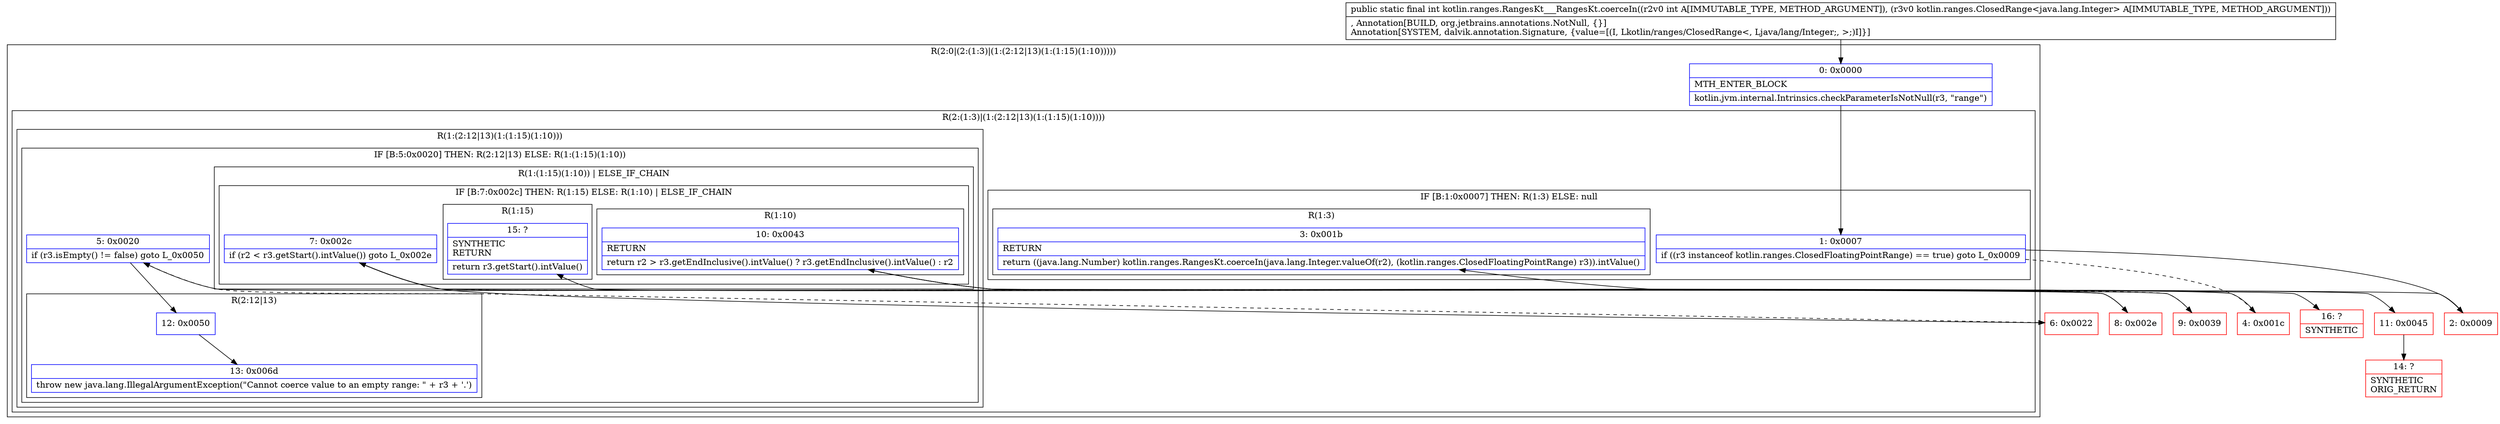 digraph "CFG forkotlin.ranges.RangesKt___RangesKt.coerceIn(ILkotlin\/ranges\/ClosedRange;)I" {
subgraph cluster_Region_1128951590 {
label = "R(2:0|(2:(1:3)|(1:(2:12|13)(1:(1:15)(1:10)))))";
node [shape=record,color=blue];
Node_0 [shape=record,label="{0\:\ 0x0000|MTH_ENTER_BLOCK\l|kotlin.jvm.internal.Intrinsics.checkParameterIsNotNull(r3, \"range\")\l}"];
subgraph cluster_Region_2050769211 {
label = "R(2:(1:3)|(1:(2:12|13)(1:(1:15)(1:10))))";
node [shape=record,color=blue];
subgraph cluster_IfRegion_1383411343 {
label = "IF [B:1:0x0007] THEN: R(1:3) ELSE: null";
node [shape=record,color=blue];
Node_1 [shape=record,label="{1\:\ 0x0007|if ((r3 instanceof kotlin.ranges.ClosedFloatingPointRange) == true) goto L_0x0009\l}"];
subgraph cluster_Region_1688779989 {
label = "R(1:3)";
node [shape=record,color=blue];
Node_3 [shape=record,label="{3\:\ 0x001b|RETURN\l|return ((java.lang.Number) kotlin.ranges.RangesKt.coerceIn(java.lang.Integer.valueOf(r2), (kotlin.ranges.ClosedFloatingPointRange) r3)).intValue()\l}"];
}
}
subgraph cluster_Region_1955318841 {
label = "R(1:(2:12|13)(1:(1:15)(1:10)))";
node [shape=record,color=blue];
subgraph cluster_IfRegion_1822850570 {
label = "IF [B:5:0x0020] THEN: R(2:12|13) ELSE: R(1:(1:15)(1:10))";
node [shape=record,color=blue];
Node_5 [shape=record,label="{5\:\ 0x0020|if (r3.isEmpty() != false) goto L_0x0050\l}"];
subgraph cluster_Region_391918663 {
label = "R(2:12|13)";
node [shape=record,color=blue];
Node_12 [shape=record,label="{12\:\ 0x0050}"];
Node_13 [shape=record,label="{13\:\ 0x006d|throw new java.lang.IllegalArgumentException(\"Cannot coerce value to an empty range: \" + r3 + '.')\l}"];
}
subgraph cluster_Region_917728365 {
label = "R(1:(1:15)(1:10)) | ELSE_IF_CHAIN\l";
node [shape=record,color=blue];
subgraph cluster_IfRegion_485725318 {
label = "IF [B:7:0x002c] THEN: R(1:15) ELSE: R(1:10) | ELSE_IF_CHAIN\l";
node [shape=record,color=blue];
Node_7 [shape=record,label="{7\:\ 0x002c|if (r2 \< r3.getStart().intValue()) goto L_0x002e\l}"];
subgraph cluster_Region_1132130108 {
label = "R(1:15)";
node [shape=record,color=blue];
Node_15 [shape=record,label="{15\:\ ?|SYNTHETIC\lRETURN\l|return r3.getStart().intValue()\l}"];
}
subgraph cluster_Region_896664856 {
label = "R(1:10)";
node [shape=record,color=blue];
Node_10 [shape=record,label="{10\:\ 0x0043|RETURN\l|return r2 \> r3.getEndInclusive().intValue() ? r3.getEndInclusive().intValue() : r2\l}"];
}
}
}
}
}
}
}
Node_2 [shape=record,color=red,label="{2\:\ 0x0009}"];
Node_4 [shape=record,color=red,label="{4\:\ 0x001c}"];
Node_6 [shape=record,color=red,label="{6\:\ 0x0022}"];
Node_8 [shape=record,color=red,label="{8\:\ 0x002e}"];
Node_9 [shape=record,color=red,label="{9\:\ 0x0039}"];
Node_11 [shape=record,color=red,label="{11\:\ 0x0045}"];
Node_14 [shape=record,color=red,label="{14\:\ ?|SYNTHETIC\lORIG_RETURN\l}"];
Node_16 [shape=record,color=red,label="{16\:\ ?|SYNTHETIC\l}"];
MethodNode[shape=record,label="{public static final int kotlin.ranges.RangesKt___RangesKt.coerceIn((r2v0 int A[IMMUTABLE_TYPE, METHOD_ARGUMENT]), (r3v0 kotlin.ranges.ClosedRange\<java.lang.Integer\> A[IMMUTABLE_TYPE, METHOD_ARGUMENT]))  | , Annotation[BUILD, org.jetbrains.annotations.NotNull, \{\}]\lAnnotation[SYSTEM, dalvik.annotation.Signature, \{value=[(I, Lkotlin\/ranges\/ClosedRange\<, Ljava\/lang\/Integer;, \>;)I]\}]\l}"];
MethodNode -> Node_0;
Node_0 -> Node_1;
Node_1 -> Node_2;
Node_1 -> Node_4[style=dashed];
Node_5 -> Node_6[style=dashed];
Node_5 -> Node_12;
Node_12 -> Node_13;
Node_7 -> Node_8;
Node_7 -> Node_9[style=dashed];
Node_10 -> Node_11;
Node_10 -> Node_16;
Node_2 -> Node_3;
Node_4 -> Node_5;
Node_6 -> Node_7;
Node_8 -> Node_15;
Node_9 -> Node_10;
Node_11 -> Node_14;
}

